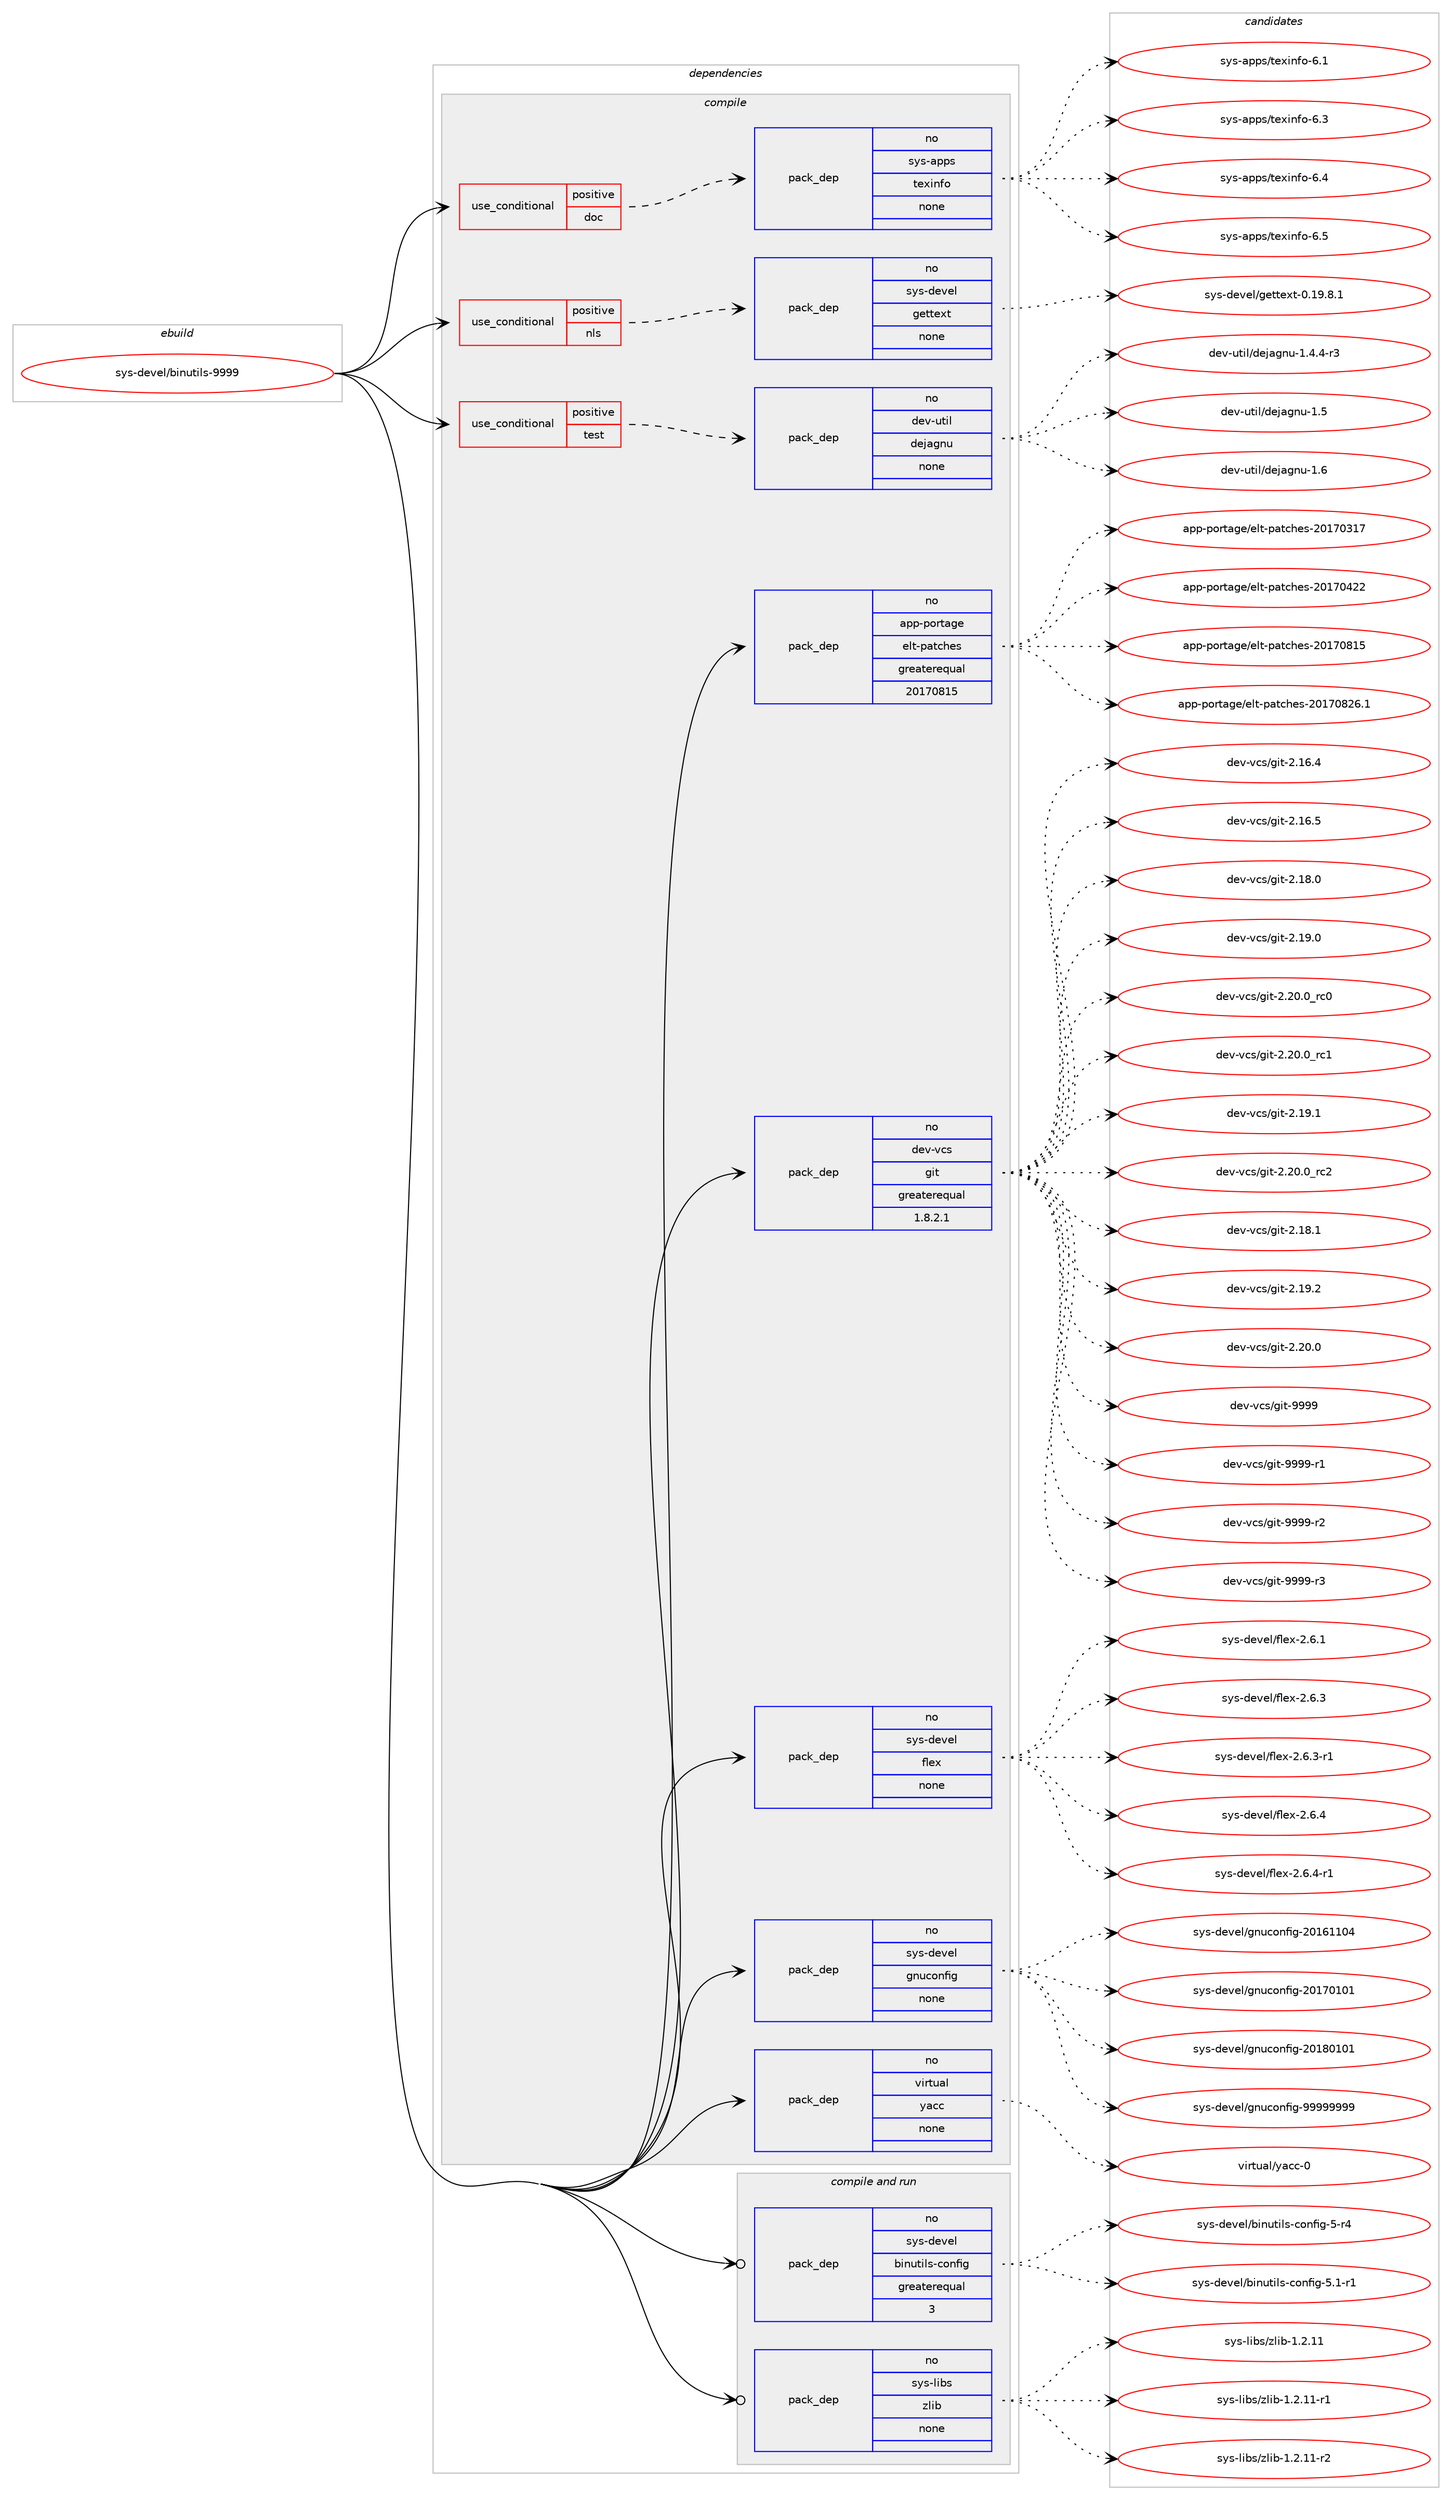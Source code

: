 digraph prolog {

# *************
# Graph options
# *************

newrank=true;
concentrate=true;
compound=true;
graph [rankdir=LR,fontname=Helvetica,fontsize=10,ranksep=1.5];#, ranksep=2.5, nodesep=0.2];
edge  [arrowhead=vee];
node  [fontname=Helvetica,fontsize=10];

# **********
# The ebuild
# **********

subgraph cluster_leftcol {
color=gray;
rank=same;
label=<<i>ebuild</i>>;
id [label="sys-devel/binutils-9999", color=red, width=4, href="../sys-devel/binutils-9999.svg"];
}

# ****************
# The dependencies
# ****************

subgraph cluster_midcol {
color=gray;
label=<<i>dependencies</i>>;
subgraph cluster_compile {
fillcolor="#eeeeee";
style=filled;
label=<<i>compile</i>>;
subgraph cond877 {
dependency6518 [label=<<TABLE BORDER="0" CELLBORDER="1" CELLSPACING="0" CELLPADDING="4"><TR><TD ROWSPAN="3" CELLPADDING="10">use_conditional</TD></TR><TR><TD>positive</TD></TR><TR><TD>doc</TD></TR></TABLE>>, shape=none, color=red];
subgraph pack5506 {
dependency6519 [label=<<TABLE BORDER="0" CELLBORDER="1" CELLSPACING="0" CELLPADDING="4" WIDTH="220"><TR><TD ROWSPAN="6" CELLPADDING="30">pack_dep</TD></TR><TR><TD WIDTH="110">no</TD></TR><TR><TD>sys-apps</TD></TR><TR><TD>texinfo</TD></TR><TR><TD>none</TD></TR><TR><TD></TD></TR></TABLE>>, shape=none, color=blue];
}
dependency6518:e -> dependency6519:w [weight=20,style="dashed",arrowhead="vee"];
}
id:e -> dependency6518:w [weight=20,style="solid",arrowhead="vee"];
subgraph cond878 {
dependency6520 [label=<<TABLE BORDER="0" CELLBORDER="1" CELLSPACING="0" CELLPADDING="4"><TR><TD ROWSPAN="3" CELLPADDING="10">use_conditional</TD></TR><TR><TD>positive</TD></TR><TR><TD>nls</TD></TR></TABLE>>, shape=none, color=red];
subgraph pack5507 {
dependency6521 [label=<<TABLE BORDER="0" CELLBORDER="1" CELLSPACING="0" CELLPADDING="4" WIDTH="220"><TR><TD ROWSPAN="6" CELLPADDING="30">pack_dep</TD></TR><TR><TD WIDTH="110">no</TD></TR><TR><TD>sys-devel</TD></TR><TR><TD>gettext</TD></TR><TR><TD>none</TD></TR><TR><TD></TD></TR></TABLE>>, shape=none, color=blue];
}
dependency6520:e -> dependency6521:w [weight=20,style="dashed",arrowhead="vee"];
}
id:e -> dependency6520:w [weight=20,style="solid",arrowhead="vee"];
subgraph cond879 {
dependency6522 [label=<<TABLE BORDER="0" CELLBORDER="1" CELLSPACING="0" CELLPADDING="4"><TR><TD ROWSPAN="3" CELLPADDING="10">use_conditional</TD></TR><TR><TD>positive</TD></TR><TR><TD>test</TD></TR></TABLE>>, shape=none, color=red];
subgraph pack5508 {
dependency6523 [label=<<TABLE BORDER="0" CELLBORDER="1" CELLSPACING="0" CELLPADDING="4" WIDTH="220"><TR><TD ROWSPAN="6" CELLPADDING="30">pack_dep</TD></TR><TR><TD WIDTH="110">no</TD></TR><TR><TD>dev-util</TD></TR><TR><TD>dejagnu</TD></TR><TR><TD>none</TD></TR><TR><TD></TD></TR></TABLE>>, shape=none, color=blue];
}
dependency6522:e -> dependency6523:w [weight=20,style="dashed",arrowhead="vee"];
}
id:e -> dependency6522:w [weight=20,style="solid",arrowhead="vee"];
subgraph pack5509 {
dependency6524 [label=<<TABLE BORDER="0" CELLBORDER="1" CELLSPACING="0" CELLPADDING="4" WIDTH="220"><TR><TD ROWSPAN="6" CELLPADDING="30">pack_dep</TD></TR><TR><TD WIDTH="110">no</TD></TR><TR><TD>app-portage</TD></TR><TR><TD>elt-patches</TD></TR><TR><TD>greaterequal</TD></TR><TR><TD>20170815</TD></TR></TABLE>>, shape=none, color=blue];
}
id:e -> dependency6524:w [weight=20,style="solid",arrowhead="vee"];
subgraph pack5510 {
dependency6525 [label=<<TABLE BORDER="0" CELLBORDER="1" CELLSPACING="0" CELLPADDING="4" WIDTH="220"><TR><TD ROWSPAN="6" CELLPADDING="30">pack_dep</TD></TR><TR><TD WIDTH="110">no</TD></TR><TR><TD>dev-vcs</TD></TR><TR><TD>git</TD></TR><TR><TD>greaterequal</TD></TR><TR><TD>1.8.2.1</TD></TR></TABLE>>, shape=none, color=blue];
}
id:e -> dependency6525:w [weight=20,style="solid",arrowhead="vee"];
subgraph pack5511 {
dependency6526 [label=<<TABLE BORDER="0" CELLBORDER="1" CELLSPACING="0" CELLPADDING="4" WIDTH="220"><TR><TD ROWSPAN="6" CELLPADDING="30">pack_dep</TD></TR><TR><TD WIDTH="110">no</TD></TR><TR><TD>sys-devel</TD></TR><TR><TD>flex</TD></TR><TR><TD>none</TD></TR><TR><TD></TD></TR></TABLE>>, shape=none, color=blue];
}
id:e -> dependency6526:w [weight=20,style="solid",arrowhead="vee"];
subgraph pack5512 {
dependency6527 [label=<<TABLE BORDER="0" CELLBORDER="1" CELLSPACING="0" CELLPADDING="4" WIDTH="220"><TR><TD ROWSPAN="6" CELLPADDING="30">pack_dep</TD></TR><TR><TD WIDTH="110">no</TD></TR><TR><TD>sys-devel</TD></TR><TR><TD>gnuconfig</TD></TR><TR><TD>none</TD></TR><TR><TD></TD></TR></TABLE>>, shape=none, color=blue];
}
id:e -> dependency6527:w [weight=20,style="solid",arrowhead="vee"];
subgraph pack5513 {
dependency6528 [label=<<TABLE BORDER="0" CELLBORDER="1" CELLSPACING="0" CELLPADDING="4" WIDTH="220"><TR><TD ROWSPAN="6" CELLPADDING="30">pack_dep</TD></TR><TR><TD WIDTH="110">no</TD></TR><TR><TD>virtual</TD></TR><TR><TD>yacc</TD></TR><TR><TD>none</TD></TR><TR><TD></TD></TR></TABLE>>, shape=none, color=blue];
}
id:e -> dependency6528:w [weight=20,style="solid",arrowhead="vee"];
}
subgraph cluster_compileandrun {
fillcolor="#eeeeee";
style=filled;
label=<<i>compile and run</i>>;
subgraph pack5514 {
dependency6529 [label=<<TABLE BORDER="0" CELLBORDER="1" CELLSPACING="0" CELLPADDING="4" WIDTH="220"><TR><TD ROWSPAN="6" CELLPADDING="30">pack_dep</TD></TR><TR><TD WIDTH="110">no</TD></TR><TR><TD>sys-devel</TD></TR><TR><TD>binutils-config</TD></TR><TR><TD>greaterequal</TD></TR><TR><TD>3</TD></TR></TABLE>>, shape=none, color=blue];
}
id:e -> dependency6529:w [weight=20,style="solid",arrowhead="odotvee"];
subgraph pack5515 {
dependency6530 [label=<<TABLE BORDER="0" CELLBORDER="1" CELLSPACING="0" CELLPADDING="4" WIDTH="220"><TR><TD ROWSPAN="6" CELLPADDING="30">pack_dep</TD></TR><TR><TD WIDTH="110">no</TD></TR><TR><TD>sys-libs</TD></TR><TR><TD>zlib</TD></TR><TR><TD>none</TD></TR><TR><TD></TD></TR></TABLE>>, shape=none, color=blue];
}
id:e -> dependency6530:w [weight=20,style="solid",arrowhead="odotvee"];
}
subgraph cluster_run {
fillcolor="#eeeeee";
style=filled;
label=<<i>run</i>>;
}
}

# **************
# The candidates
# **************

subgraph cluster_choices {
rank=same;
color=gray;
label=<<i>candidates</i>>;

subgraph choice5506 {
color=black;
nodesep=1;
choice11512111545971121121154711610112010511010211145544649 [label="sys-apps/texinfo-6.1", color=red, width=4,href="../sys-apps/texinfo-6.1.svg"];
choice11512111545971121121154711610112010511010211145544651 [label="sys-apps/texinfo-6.3", color=red, width=4,href="../sys-apps/texinfo-6.3.svg"];
choice11512111545971121121154711610112010511010211145544652 [label="sys-apps/texinfo-6.4", color=red, width=4,href="../sys-apps/texinfo-6.4.svg"];
choice11512111545971121121154711610112010511010211145544653 [label="sys-apps/texinfo-6.5", color=red, width=4,href="../sys-apps/texinfo-6.5.svg"];
dependency6519:e -> choice11512111545971121121154711610112010511010211145544649:w [style=dotted,weight="100"];
dependency6519:e -> choice11512111545971121121154711610112010511010211145544651:w [style=dotted,weight="100"];
dependency6519:e -> choice11512111545971121121154711610112010511010211145544652:w [style=dotted,weight="100"];
dependency6519:e -> choice11512111545971121121154711610112010511010211145544653:w [style=dotted,weight="100"];
}
subgraph choice5507 {
color=black;
nodesep=1;
choice1151211154510010111810110847103101116116101120116454846495746564649 [label="sys-devel/gettext-0.19.8.1", color=red, width=4,href="../sys-devel/gettext-0.19.8.1.svg"];
dependency6521:e -> choice1151211154510010111810110847103101116116101120116454846495746564649:w [style=dotted,weight="100"];
}
subgraph choice5508 {
color=black;
nodesep=1;
choice1001011184511711610510847100101106971031101174549465246524511451 [label="dev-util/dejagnu-1.4.4-r3", color=red, width=4,href="../dev-util/dejagnu-1.4.4-r3.svg"];
choice10010111845117116105108471001011069710311011745494653 [label="dev-util/dejagnu-1.5", color=red, width=4,href="../dev-util/dejagnu-1.5.svg"];
choice10010111845117116105108471001011069710311011745494654 [label="dev-util/dejagnu-1.6", color=red, width=4,href="../dev-util/dejagnu-1.6.svg"];
dependency6523:e -> choice1001011184511711610510847100101106971031101174549465246524511451:w [style=dotted,weight="100"];
dependency6523:e -> choice10010111845117116105108471001011069710311011745494653:w [style=dotted,weight="100"];
dependency6523:e -> choice10010111845117116105108471001011069710311011745494654:w [style=dotted,weight="100"];
}
subgraph choice5509 {
color=black;
nodesep=1;
choice97112112451121111141169710310147101108116451129711699104101115455048495548514955 [label="app-portage/elt-patches-20170317", color=red, width=4,href="../app-portage/elt-patches-20170317.svg"];
choice97112112451121111141169710310147101108116451129711699104101115455048495548525050 [label="app-portage/elt-patches-20170422", color=red, width=4,href="../app-portage/elt-patches-20170422.svg"];
choice97112112451121111141169710310147101108116451129711699104101115455048495548564953 [label="app-portage/elt-patches-20170815", color=red, width=4,href="../app-portage/elt-patches-20170815.svg"];
choice971121124511211111411697103101471011081164511297116991041011154550484955485650544649 [label="app-portage/elt-patches-20170826.1", color=red, width=4,href="../app-portage/elt-patches-20170826.1.svg"];
dependency6524:e -> choice97112112451121111141169710310147101108116451129711699104101115455048495548514955:w [style=dotted,weight="100"];
dependency6524:e -> choice97112112451121111141169710310147101108116451129711699104101115455048495548525050:w [style=dotted,weight="100"];
dependency6524:e -> choice97112112451121111141169710310147101108116451129711699104101115455048495548564953:w [style=dotted,weight="100"];
dependency6524:e -> choice971121124511211111411697103101471011081164511297116991041011154550484955485650544649:w [style=dotted,weight="100"];
}
subgraph choice5510 {
color=black;
nodesep=1;
choice10010111845118991154710310511645504649544652 [label="dev-vcs/git-2.16.4", color=red, width=4,href="../dev-vcs/git-2.16.4.svg"];
choice10010111845118991154710310511645504649544653 [label="dev-vcs/git-2.16.5", color=red, width=4,href="../dev-vcs/git-2.16.5.svg"];
choice10010111845118991154710310511645504649564648 [label="dev-vcs/git-2.18.0", color=red, width=4,href="../dev-vcs/git-2.18.0.svg"];
choice10010111845118991154710310511645504649574648 [label="dev-vcs/git-2.19.0", color=red, width=4,href="../dev-vcs/git-2.19.0.svg"];
choice10010111845118991154710310511645504650484648951149948 [label="dev-vcs/git-2.20.0_rc0", color=red, width=4,href="../dev-vcs/git-2.20.0_rc0.svg"];
choice10010111845118991154710310511645504650484648951149949 [label="dev-vcs/git-2.20.0_rc1", color=red, width=4,href="../dev-vcs/git-2.20.0_rc1.svg"];
choice10010111845118991154710310511645504649574649 [label="dev-vcs/git-2.19.1", color=red, width=4,href="../dev-vcs/git-2.19.1.svg"];
choice10010111845118991154710310511645504650484648951149950 [label="dev-vcs/git-2.20.0_rc2", color=red, width=4,href="../dev-vcs/git-2.20.0_rc2.svg"];
choice10010111845118991154710310511645504649564649 [label="dev-vcs/git-2.18.1", color=red, width=4,href="../dev-vcs/git-2.18.1.svg"];
choice10010111845118991154710310511645504649574650 [label="dev-vcs/git-2.19.2", color=red, width=4,href="../dev-vcs/git-2.19.2.svg"];
choice10010111845118991154710310511645504650484648 [label="dev-vcs/git-2.20.0", color=red, width=4,href="../dev-vcs/git-2.20.0.svg"];
choice1001011184511899115471031051164557575757 [label="dev-vcs/git-9999", color=red, width=4,href="../dev-vcs/git-9999.svg"];
choice10010111845118991154710310511645575757574511449 [label="dev-vcs/git-9999-r1", color=red, width=4,href="../dev-vcs/git-9999-r1.svg"];
choice10010111845118991154710310511645575757574511450 [label="dev-vcs/git-9999-r2", color=red, width=4,href="../dev-vcs/git-9999-r2.svg"];
choice10010111845118991154710310511645575757574511451 [label="dev-vcs/git-9999-r3", color=red, width=4,href="../dev-vcs/git-9999-r3.svg"];
dependency6525:e -> choice10010111845118991154710310511645504649544652:w [style=dotted,weight="100"];
dependency6525:e -> choice10010111845118991154710310511645504649544653:w [style=dotted,weight="100"];
dependency6525:e -> choice10010111845118991154710310511645504649564648:w [style=dotted,weight="100"];
dependency6525:e -> choice10010111845118991154710310511645504649574648:w [style=dotted,weight="100"];
dependency6525:e -> choice10010111845118991154710310511645504650484648951149948:w [style=dotted,weight="100"];
dependency6525:e -> choice10010111845118991154710310511645504650484648951149949:w [style=dotted,weight="100"];
dependency6525:e -> choice10010111845118991154710310511645504649574649:w [style=dotted,weight="100"];
dependency6525:e -> choice10010111845118991154710310511645504650484648951149950:w [style=dotted,weight="100"];
dependency6525:e -> choice10010111845118991154710310511645504649564649:w [style=dotted,weight="100"];
dependency6525:e -> choice10010111845118991154710310511645504649574650:w [style=dotted,weight="100"];
dependency6525:e -> choice10010111845118991154710310511645504650484648:w [style=dotted,weight="100"];
dependency6525:e -> choice1001011184511899115471031051164557575757:w [style=dotted,weight="100"];
dependency6525:e -> choice10010111845118991154710310511645575757574511449:w [style=dotted,weight="100"];
dependency6525:e -> choice10010111845118991154710310511645575757574511450:w [style=dotted,weight="100"];
dependency6525:e -> choice10010111845118991154710310511645575757574511451:w [style=dotted,weight="100"];
}
subgraph choice5511 {
color=black;
nodesep=1;
choice1151211154510010111810110847102108101120455046544649 [label="sys-devel/flex-2.6.1", color=red, width=4,href="../sys-devel/flex-2.6.1.svg"];
choice1151211154510010111810110847102108101120455046544651 [label="sys-devel/flex-2.6.3", color=red, width=4,href="../sys-devel/flex-2.6.3.svg"];
choice11512111545100101118101108471021081011204550465446514511449 [label="sys-devel/flex-2.6.3-r1", color=red, width=4,href="../sys-devel/flex-2.6.3-r1.svg"];
choice1151211154510010111810110847102108101120455046544652 [label="sys-devel/flex-2.6.4", color=red, width=4,href="../sys-devel/flex-2.6.4.svg"];
choice11512111545100101118101108471021081011204550465446524511449 [label="sys-devel/flex-2.6.4-r1", color=red, width=4,href="../sys-devel/flex-2.6.4-r1.svg"];
dependency6526:e -> choice1151211154510010111810110847102108101120455046544649:w [style=dotted,weight="100"];
dependency6526:e -> choice1151211154510010111810110847102108101120455046544651:w [style=dotted,weight="100"];
dependency6526:e -> choice11512111545100101118101108471021081011204550465446514511449:w [style=dotted,weight="100"];
dependency6526:e -> choice1151211154510010111810110847102108101120455046544652:w [style=dotted,weight="100"];
dependency6526:e -> choice11512111545100101118101108471021081011204550465446524511449:w [style=dotted,weight="100"];
}
subgraph choice5512 {
color=black;
nodesep=1;
choice115121115451001011181011084710311011799111110102105103455048495449494852 [label="sys-devel/gnuconfig-20161104", color=red, width=4,href="../sys-devel/gnuconfig-20161104.svg"];
choice115121115451001011181011084710311011799111110102105103455048495548494849 [label="sys-devel/gnuconfig-20170101", color=red, width=4,href="../sys-devel/gnuconfig-20170101.svg"];
choice115121115451001011181011084710311011799111110102105103455048495648494849 [label="sys-devel/gnuconfig-20180101", color=red, width=4,href="../sys-devel/gnuconfig-20180101.svg"];
choice115121115451001011181011084710311011799111110102105103455757575757575757 [label="sys-devel/gnuconfig-99999999", color=red, width=4,href="../sys-devel/gnuconfig-99999999.svg"];
dependency6527:e -> choice115121115451001011181011084710311011799111110102105103455048495449494852:w [style=dotted,weight="100"];
dependency6527:e -> choice115121115451001011181011084710311011799111110102105103455048495548494849:w [style=dotted,weight="100"];
dependency6527:e -> choice115121115451001011181011084710311011799111110102105103455048495648494849:w [style=dotted,weight="100"];
dependency6527:e -> choice115121115451001011181011084710311011799111110102105103455757575757575757:w [style=dotted,weight="100"];
}
subgraph choice5513 {
color=black;
nodesep=1;
choice11810511411611797108471219799994548 [label="virtual/yacc-0", color=red, width=4,href="../virtual/yacc-0.svg"];
dependency6528:e -> choice11810511411611797108471219799994548:w [style=dotted,weight="100"];
}
subgraph choice5514 {
color=black;
nodesep=1;
choice115121115451001011181011084798105110117116105108115459911111010210510345534511452 [label="sys-devel/binutils-config-5-r4", color=red, width=4,href="../sys-devel/binutils-config-5-r4.svg"];
choice1151211154510010111810110847981051101171161051081154599111110102105103455346494511449 [label="sys-devel/binutils-config-5.1-r1", color=red, width=4,href="../sys-devel/binutils-config-5.1-r1.svg"];
dependency6529:e -> choice115121115451001011181011084798105110117116105108115459911111010210510345534511452:w [style=dotted,weight="100"];
dependency6529:e -> choice1151211154510010111810110847981051101171161051081154599111110102105103455346494511449:w [style=dotted,weight="100"];
}
subgraph choice5515 {
color=black;
nodesep=1;
choice1151211154510810598115471221081059845494650464949 [label="sys-libs/zlib-1.2.11", color=red, width=4,href="../sys-libs/zlib-1.2.11.svg"];
choice11512111545108105981154712210810598454946504649494511449 [label="sys-libs/zlib-1.2.11-r1", color=red, width=4,href="../sys-libs/zlib-1.2.11-r1.svg"];
choice11512111545108105981154712210810598454946504649494511450 [label="sys-libs/zlib-1.2.11-r2", color=red, width=4,href="../sys-libs/zlib-1.2.11-r2.svg"];
dependency6530:e -> choice1151211154510810598115471221081059845494650464949:w [style=dotted,weight="100"];
dependency6530:e -> choice11512111545108105981154712210810598454946504649494511449:w [style=dotted,weight="100"];
dependency6530:e -> choice11512111545108105981154712210810598454946504649494511450:w [style=dotted,weight="100"];
}
}

}
